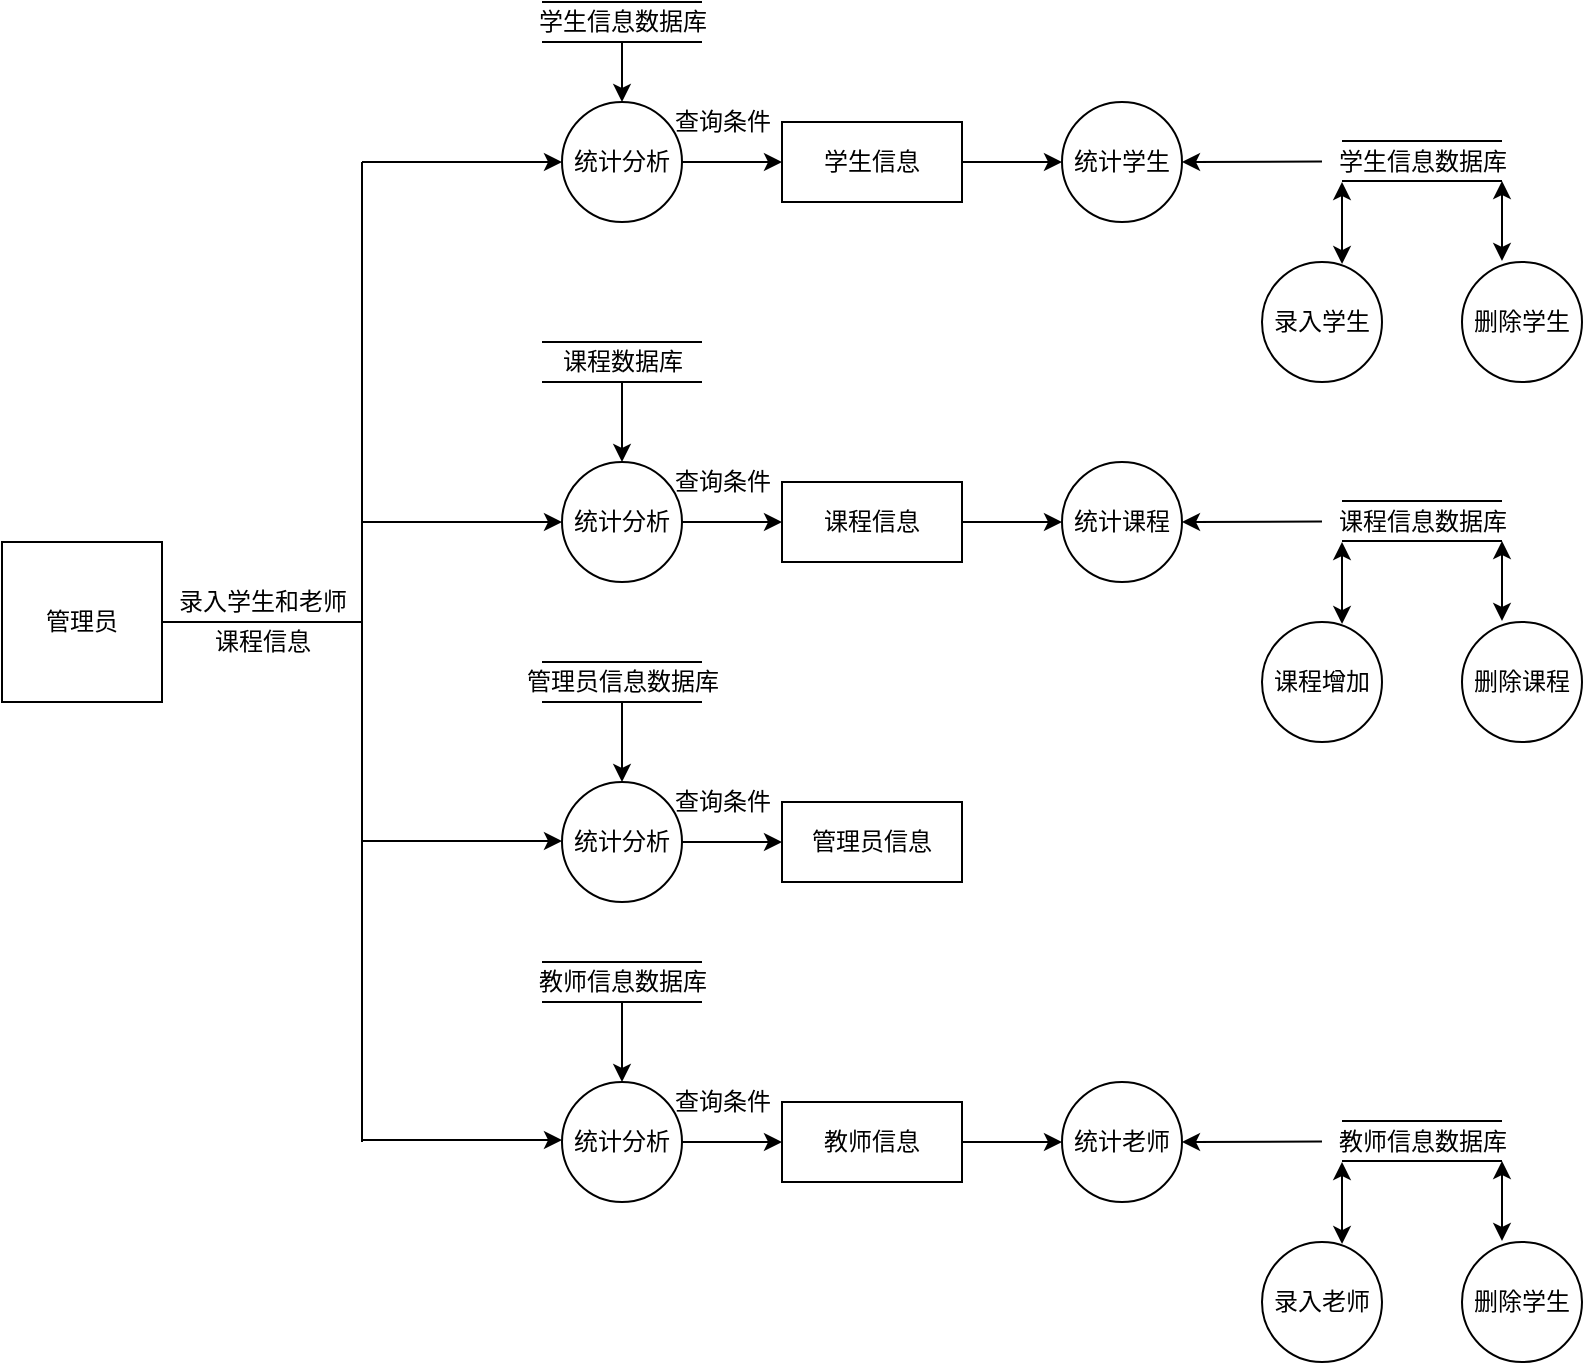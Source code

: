 <mxfile version="15.8.3" type="github"><diagram id="ByggEnszYyKWm6Nwyc_5" name="Page-1"><mxGraphModel dx="2310" dy="814" grid="1" gridSize="10" guides="1" tooltips="1" connect="1" arrows="1" fold="1" page="1" pageScale="1" pageWidth="827" pageHeight="1169" math="0" shadow="0"><root><mxCell id="0"/><mxCell id="1" parent="0"/><mxCell id="ggCrl_D6ULMrcmMWVucV-1" value="管理员" style="whiteSpace=wrap;html=1;aspect=fixed;" vertex="1" parent="1"><mxGeometry x="-20" y="280" width="80" height="80" as="geometry"/></mxCell><mxCell id="ggCrl_D6ULMrcmMWVucV-2" value="" style="endArrow=none;html=1;rounded=0;exitX=1;exitY=0.5;exitDx=0;exitDy=0;" edge="1" parent="1" source="ggCrl_D6ULMrcmMWVucV-1"><mxGeometry width="50" height="50" relative="1" as="geometry"><mxPoint x="160" y="370" as="sourcePoint"/><mxPoint x="160" y="320" as="targetPoint"/></mxGeometry></mxCell><mxCell id="ggCrl_D6ULMrcmMWVucV-3" value="" style="endArrow=none;html=1;rounded=0;" edge="1" parent="1"><mxGeometry width="50" height="50" relative="1" as="geometry"><mxPoint x="160" y="580" as="sourcePoint"/><mxPoint x="160" y="90" as="targetPoint"/></mxGeometry></mxCell><mxCell id="ggCrl_D6ULMrcmMWVucV-4" value="" style="endArrow=classic;html=1;rounded=0;" edge="1" parent="1"><mxGeometry width="50" height="50" relative="1" as="geometry"><mxPoint x="160" y="90" as="sourcePoint"/><mxPoint x="260" y="90" as="targetPoint"/></mxGeometry></mxCell><mxCell id="ggCrl_D6ULMrcmMWVucV-5" value="统计分析" style="ellipse;whiteSpace=wrap;html=1;aspect=fixed;" vertex="1" parent="1"><mxGeometry x="260" y="60" width="60" height="60" as="geometry"/></mxCell><mxCell id="ggCrl_D6ULMrcmMWVucV-6" value="" style="endArrow=none;html=1;rounded=0;" edge="1" parent="1"><mxGeometry width="50" height="50" relative="1" as="geometry"><mxPoint x="250" y="10" as="sourcePoint"/><mxPoint x="330" y="10" as="targetPoint"/></mxGeometry></mxCell><mxCell id="ggCrl_D6ULMrcmMWVucV-7" value="" style="endArrow=none;html=1;rounded=0;" edge="1" parent="1"><mxGeometry width="50" height="50" relative="1" as="geometry"><mxPoint x="250" y="30" as="sourcePoint"/><mxPoint x="330" y="30" as="targetPoint"/></mxGeometry></mxCell><mxCell id="ggCrl_D6ULMrcmMWVucV-8" value="学生信息数据库" style="text;html=1;align=center;verticalAlign=middle;resizable=0;points=[];autosize=1;strokeColor=none;fillColor=none;" vertex="1" parent="1"><mxGeometry x="240" y="10" width="100" height="20" as="geometry"/></mxCell><mxCell id="ggCrl_D6ULMrcmMWVucV-9" value="" style="endArrow=classic;html=1;rounded=0;entryX=0.5;entryY=0;entryDx=0;entryDy=0;" edge="1" parent="1" source="ggCrl_D6ULMrcmMWVucV-8" target="ggCrl_D6ULMrcmMWVucV-5"><mxGeometry width="50" height="50" relative="1" as="geometry"><mxPoint x="370" y="50" as="sourcePoint"/><mxPoint x="310" y="50" as="targetPoint"/></mxGeometry></mxCell><mxCell id="ggCrl_D6ULMrcmMWVucV-10" value="学生信息" style="rounded=0;whiteSpace=wrap;html=1;" vertex="1" parent="1"><mxGeometry x="370" y="70" width="90" height="40" as="geometry"/></mxCell><mxCell id="ggCrl_D6ULMrcmMWVucV-11" value="" style="endArrow=classic;html=1;rounded=0;exitX=1;exitY=0.5;exitDx=0;exitDy=0;entryX=0;entryY=0.5;entryDx=0;entryDy=0;" edge="1" parent="1" source="ggCrl_D6ULMrcmMWVucV-5" target="ggCrl_D6ULMrcmMWVucV-10"><mxGeometry width="50" height="50" relative="1" as="geometry"><mxPoint x="390" y="230" as="sourcePoint"/><mxPoint x="440" y="180" as="targetPoint"/></mxGeometry></mxCell><mxCell id="ggCrl_D6ULMrcmMWVucV-12" value="统计学生" style="ellipse;whiteSpace=wrap;html=1;aspect=fixed;" vertex="1" parent="1"><mxGeometry x="510" y="60" width="60" height="60" as="geometry"/></mxCell><mxCell id="ggCrl_D6ULMrcmMWVucV-14" value="" style="endArrow=none;html=1;rounded=0;" edge="1" parent="1"><mxGeometry width="50" height="50" relative="1" as="geometry"><mxPoint x="650" y="79.5" as="sourcePoint"/><mxPoint x="730" y="79.5" as="targetPoint"/></mxGeometry></mxCell><mxCell id="ggCrl_D6ULMrcmMWVucV-15" value="" style="endArrow=none;html=1;rounded=0;" edge="1" parent="1"><mxGeometry width="50" height="50" relative="1" as="geometry"><mxPoint x="650" y="99.5" as="sourcePoint"/><mxPoint x="730" y="99.5" as="targetPoint"/></mxGeometry></mxCell><mxCell id="ggCrl_D6ULMrcmMWVucV-16" value="学生信息数据库" style="text;html=1;align=center;verticalAlign=middle;resizable=0;points=[];autosize=1;strokeColor=none;fillColor=none;" vertex="1" parent="1"><mxGeometry x="640" y="79.5" width="100" height="20" as="geometry"/></mxCell><mxCell id="ggCrl_D6ULMrcmMWVucV-17" value="" style="endArrow=classic;html=1;rounded=0;entryX=1;entryY=0.5;entryDx=0;entryDy=0;" edge="1" parent="1" source="ggCrl_D6ULMrcmMWVucV-16" target="ggCrl_D6ULMrcmMWVucV-12"><mxGeometry width="50" height="50" relative="1" as="geometry"><mxPoint x="490" y="230" as="sourcePoint"/><mxPoint x="540" y="180" as="targetPoint"/></mxGeometry></mxCell><mxCell id="ggCrl_D6ULMrcmMWVucV-18" value="统计分析" style="ellipse;whiteSpace=wrap;html=1;aspect=fixed;" vertex="1" parent="1"><mxGeometry x="260" y="240" width="60" height="60" as="geometry"/></mxCell><mxCell id="ggCrl_D6ULMrcmMWVucV-19" value="" style="endArrow=none;html=1;rounded=0;" edge="1" parent="1"><mxGeometry width="50" height="50" relative="1" as="geometry"><mxPoint x="250" y="180" as="sourcePoint"/><mxPoint x="330" y="180" as="targetPoint"/></mxGeometry></mxCell><mxCell id="ggCrl_D6ULMrcmMWVucV-20" value="" style="endArrow=none;html=1;rounded=0;" edge="1" parent="1"><mxGeometry width="50" height="50" relative="1" as="geometry"><mxPoint x="250" y="200" as="sourcePoint"/><mxPoint x="330" y="200" as="targetPoint"/></mxGeometry></mxCell><mxCell id="ggCrl_D6ULMrcmMWVucV-21" value="课程数据库" style="text;html=1;align=center;verticalAlign=middle;resizable=0;points=[];autosize=1;strokeColor=none;fillColor=none;" vertex="1" parent="1"><mxGeometry x="250" y="180" width="80" height="20" as="geometry"/></mxCell><mxCell id="ggCrl_D6ULMrcmMWVucV-22" value="" style="endArrow=classic;html=1;rounded=0;entryX=0.5;entryY=0;entryDx=0;entryDy=0;" edge="1" parent="1" source="ggCrl_D6ULMrcmMWVucV-21" target="ggCrl_D6ULMrcmMWVucV-18"><mxGeometry width="50" height="50" relative="1" as="geometry"><mxPoint x="370" y="230" as="sourcePoint"/><mxPoint x="310" y="230" as="targetPoint"/></mxGeometry></mxCell><mxCell id="ggCrl_D6ULMrcmMWVucV-23" value="课程信息" style="rounded=0;whiteSpace=wrap;html=1;" vertex="1" parent="1"><mxGeometry x="370" y="250" width="90" height="40" as="geometry"/></mxCell><mxCell id="ggCrl_D6ULMrcmMWVucV-24" value="" style="endArrow=classic;html=1;rounded=0;exitX=1;exitY=0.5;exitDx=0;exitDy=0;entryX=0;entryY=0.5;entryDx=0;entryDy=0;" edge="1" parent="1" source="ggCrl_D6ULMrcmMWVucV-18" target="ggCrl_D6ULMrcmMWVucV-23"><mxGeometry width="50" height="50" relative="1" as="geometry"><mxPoint x="390" y="410" as="sourcePoint"/><mxPoint x="440" y="360" as="targetPoint"/></mxGeometry></mxCell><mxCell id="ggCrl_D6ULMrcmMWVucV-25" value="统计分析" style="ellipse;whiteSpace=wrap;html=1;aspect=fixed;" vertex="1" parent="1"><mxGeometry x="260" y="400" width="60" height="60" as="geometry"/></mxCell><mxCell id="ggCrl_D6ULMrcmMWVucV-26" value="" style="endArrow=none;html=1;rounded=0;" edge="1" parent="1"><mxGeometry width="50" height="50" relative="1" as="geometry"><mxPoint x="250" y="340" as="sourcePoint"/><mxPoint x="330" y="340" as="targetPoint"/></mxGeometry></mxCell><mxCell id="ggCrl_D6ULMrcmMWVucV-27" value="" style="endArrow=none;html=1;rounded=0;" edge="1" parent="1"><mxGeometry width="50" height="50" relative="1" as="geometry"><mxPoint x="250" y="360" as="sourcePoint"/><mxPoint x="330" y="360" as="targetPoint"/></mxGeometry></mxCell><mxCell id="ggCrl_D6ULMrcmMWVucV-28" value="管理员信息数据库" style="text;html=1;align=center;verticalAlign=middle;resizable=0;points=[];autosize=1;strokeColor=none;fillColor=none;" vertex="1" parent="1"><mxGeometry x="235" y="340" width="110" height="20" as="geometry"/></mxCell><mxCell id="ggCrl_D6ULMrcmMWVucV-29" value="" style="endArrow=classic;html=1;rounded=0;entryX=0.5;entryY=0;entryDx=0;entryDy=0;" edge="1" parent="1" source="ggCrl_D6ULMrcmMWVucV-28" target="ggCrl_D6ULMrcmMWVucV-25"><mxGeometry width="50" height="50" relative="1" as="geometry"><mxPoint x="370" y="390" as="sourcePoint"/><mxPoint x="310" y="390" as="targetPoint"/></mxGeometry></mxCell><mxCell id="ggCrl_D6ULMrcmMWVucV-30" value="管理员信息" style="rounded=0;whiteSpace=wrap;html=1;" vertex="1" parent="1"><mxGeometry x="370" y="410" width="90" height="40" as="geometry"/></mxCell><mxCell id="ggCrl_D6ULMrcmMWVucV-31" value="" style="endArrow=classic;html=1;rounded=0;exitX=1;exitY=0.5;exitDx=0;exitDy=0;entryX=0;entryY=0.5;entryDx=0;entryDy=0;" edge="1" parent="1" source="ggCrl_D6ULMrcmMWVucV-25" target="ggCrl_D6ULMrcmMWVucV-30"><mxGeometry width="50" height="50" relative="1" as="geometry"><mxPoint x="390" y="570" as="sourcePoint"/><mxPoint x="440" y="520" as="targetPoint"/></mxGeometry></mxCell><mxCell id="ggCrl_D6ULMrcmMWVucV-32" value="统计分析" style="ellipse;whiteSpace=wrap;html=1;aspect=fixed;" vertex="1" parent="1"><mxGeometry x="260" y="550" width="60" height="60" as="geometry"/></mxCell><mxCell id="ggCrl_D6ULMrcmMWVucV-33" value="" style="endArrow=none;html=1;rounded=0;" edge="1" parent="1"><mxGeometry width="50" height="50" relative="1" as="geometry"><mxPoint x="250" y="490" as="sourcePoint"/><mxPoint x="330" y="490" as="targetPoint"/></mxGeometry></mxCell><mxCell id="ggCrl_D6ULMrcmMWVucV-34" value="" style="endArrow=none;html=1;rounded=0;" edge="1" parent="1"><mxGeometry width="50" height="50" relative="1" as="geometry"><mxPoint x="250" y="510" as="sourcePoint"/><mxPoint x="330" y="510" as="targetPoint"/></mxGeometry></mxCell><mxCell id="ggCrl_D6ULMrcmMWVucV-35" value="教师信息数据库" style="text;html=1;align=center;verticalAlign=middle;resizable=0;points=[];autosize=1;strokeColor=none;fillColor=none;" vertex="1" parent="1"><mxGeometry x="240" y="490" width="100" height="20" as="geometry"/></mxCell><mxCell id="ggCrl_D6ULMrcmMWVucV-36" value="" style="endArrow=classic;html=1;rounded=0;entryX=0.5;entryY=0;entryDx=0;entryDy=0;" edge="1" parent="1" source="ggCrl_D6ULMrcmMWVucV-35" target="ggCrl_D6ULMrcmMWVucV-32"><mxGeometry width="50" height="50" relative="1" as="geometry"><mxPoint x="370" y="540" as="sourcePoint"/><mxPoint x="310" y="540" as="targetPoint"/></mxGeometry></mxCell><mxCell id="ggCrl_D6ULMrcmMWVucV-37" value="教师信息" style="rounded=0;whiteSpace=wrap;html=1;" vertex="1" parent="1"><mxGeometry x="370" y="560" width="90" height="40" as="geometry"/></mxCell><mxCell id="ggCrl_D6ULMrcmMWVucV-38" value="" style="endArrow=classic;html=1;rounded=0;exitX=1;exitY=0.5;exitDx=0;exitDy=0;entryX=0;entryY=0.5;entryDx=0;entryDy=0;" edge="1" parent="1" source="ggCrl_D6ULMrcmMWVucV-32" target="ggCrl_D6ULMrcmMWVucV-37"><mxGeometry width="50" height="50" relative="1" as="geometry"><mxPoint x="390" y="720" as="sourcePoint"/><mxPoint x="440" y="670" as="targetPoint"/></mxGeometry></mxCell><mxCell id="ggCrl_D6ULMrcmMWVucV-39" value="" style="endArrow=classic;html=1;rounded=0;entryX=0;entryY=0.5;entryDx=0;entryDy=0;exitX=1;exitY=0.5;exitDx=0;exitDy=0;" edge="1" parent="1" source="ggCrl_D6ULMrcmMWVucV-10" target="ggCrl_D6ULMrcmMWVucV-12"><mxGeometry width="50" height="50" relative="1" as="geometry"><mxPoint x="490" y="220" as="sourcePoint"/><mxPoint x="540" y="170" as="targetPoint"/></mxGeometry></mxCell><mxCell id="ggCrl_D6ULMrcmMWVucV-40" value="录入学生" style="ellipse;whiteSpace=wrap;html=1;aspect=fixed;" vertex="1" parent="1"><mxGeometry x="610" y="140" width="60" height="60" as="geometry"/></mxCell><mxCell id="ggCrl_D6ULMrcmMWVucV-41" value="删除学生" style="ellipse;whiteSpace=wrap;html=1;aspect=fixed;" vertex="1" parent="1"><mxGeometry x="710" y="140" width="60" height="60" as="geometry"/></mxCell><mxCell id="ggCrl_D6ULMrcmMWVucV-42" value="" style="endArrow=classic;startArrow=classic;html=1;rounded=0;entryX=0.667;entryY=0.017;entryDx=0;entryDy=0;entryPerimeter=0;" edge="1" parent="1" target="ggCrl_D6ULMrcmMWVucV-40"><mxGeometry width="50" height="50" relative="1" as="geometry"><mxPoint x="650" y="100" as="sourcePoint"/><mxPoint x="660" y="130" as="targetPoint"/></mxGeometry></mxCell><mxCell id="ggCrl_D6ULMrcmMWVucV-43" value="" style="endArrow=classic;startArrow=classic;html=1;rounded=0;entryX=0.5;entryY=0;entryDx=0;entryDy=0;" edge="1" parent="1"><mxGeometry width="50" height="50" relative="1" as="geometry"><mxPoint x="730" y="99.5" as="sourcePoint"/><mxPoint x="730" y="139.5" as="targetPoint"/></mxGeometry></mxCell><mxCell id="ggCrl_D6ULMrcmMWVucV-44" value="统计课程" style="ellipse;whiteSpace=wrap;html=1;aspect=fixed;" vertex="1" parent="1"><mxGeometry x="510" y="240" width="60" height="60" as="geometry"/></mxCell><mxCell id="ggCrl_D6ULMrcmMWVucV-45" value="" style="endArrow=none;html=1;rounded=0;" edge="1" parent="1"><mxGeometry width="50" height="50" relative="1" as="geometry"><mxPoint x="650" y="259.5" as="sourcePoint"/><mxPoint x="730" y="259.5" as="targetPoint"/></mxGeometry></mxCell><mxCell id="ggCrl_D6ULMrcmMWVucV-46" value="" style="endArrow=none;html=1;rounded=0;" edge="1" parent="1"><mxGeometry width="50" height="50" relative="1" as="geometry"><mxPoint x="650" y="279.5" as="sourcePoint"/><mxPoint x="730" y="279.5" as="targetPoint"/></mxGeometry></mxCell><mxCell id="ggCrl_D6ULMrcmMWVucV-47" value="课程信息数据库" style="text;html=1;align=center;verticalAlign=middle;resizable=0;points=[];autosize=1;strokeColor=none;fillColor=none;" vertex="1" parent="1"><mxGeometry x="640" y="259.5" width="100" height="20" as="geometry"/></mxCell><mxCell id="ggCrl_D6ULMrcmMWVucV-48" value="" style="endArrow=classic;html=1;rounded=0;entryX=1;entryY=0.5;entryDx=0;entryDy=0;" edge="1" parent="1" source="ggCrl_D6ULMrcmMWVucV-47" target="ggCrl_D6ULMrcmMWVucV-44"><mxGeometry width="50" height="50" relative="1" as="geometry"><mxPoint x="490" y="410" as="sourcePoint"/><mxPoint x="540" y="360" as="targetPoint"/></mxGeometry></mxCell><mxCell id="ggCrl_D6ULMrcmMWVucV-49" value="" style="endArrow=classic;html=1;rounded=0;entryX=0;entryY=0.5;entryDx=0;entryDy=0;exitX=1;exitY=0.5;exitDx=0;exitDy=0;" edge="1" parent="1" target="ggCrl_D6ULMrcmMWVucV-44"><mxGeometry width="50" height="50" relative="1" as="geometry"><mxPoint x="460" y="270" as="sourcePoint"/><mxPoint x="540" y="350" as="targetPoint"/></mxGeometry></mxCell><mxCell id="ggCrl_D6ULMrcmMWVucV-50" value="课程增加" style="ellipse;whiteSpace=wrap;html=1;aspect=fixed;" vertex="1" parent="1"><mxGeometry x="610" y="320" width="60" height="60" as="geometry"/></mxCell><mxCell id="ggCrl_D6ULMrcmMWVucV-51" value="删除课程" style="ellipse;whiteSpace=wrap;html=1;aspect=fixed;" vertex="1" parent="1"><mxGeometry x="710" y="320" width="60" height="60" as="geometry"/></mxCell><mxCell id="ggCrl_D6ULMrcmMWVucV-52" value="" style="endArrow=classic;startArrow=classic;html=1;rounded=0;entryX=0.667;entryY=0.017;entryDx=0;entryDy=0;entryPerimeter=0;" edge="1" parent="1" target="ggCrl_D6ULMrcmMWVucV-50"><mxGeometry width="50" height="50" relative="1" as="geometry"><mxPoint x="650" y="280" as="sourcePoint"/><mxPoint x="660" y="310" as="targetPoint"/></mxGeometry></mxCell><mxCell id="ggCrl_D6ULMrcmMWVucV-53" value="" style="endArrow=classic;startArrow=classic;html=1;rounded=0;entryX=0.5;entryY=0;entryDx=0;entryDy=0;" edge="1" parent="1"><mxGeometry width="50" height="50" relative="1" as="geometry"><mxPoint x="730" y="279.5" as="sourcePoint"/><mxPoint x="730" y="319.5" as="targetPoint"/></mxGeometry></mxCell><mxCell id="ggCrl_D6ULMrcmMWVucV-54" value="统计老师" style="ellipse;whiteSpace=wrap;html=1;aspect=fixed;" vertex="1" parent="1"><mxGeometry x="510" y="550" width="60" height="60" as="geometry"/></mxCell><mxCell id="ggCrl_D6ULMrcmMWVucV-55" value="" style="endArrow=none;html=1;rounded=0;" edge="1" parent="1"><mxGeometry width="50" height="50" relative="1" as="geometry"><mxPoint x="650" y="569.5" as="sourcePoint"/><mxPoint x="730" y="569.5" as="targetPoint"/></mxGeometry></mxCell><mxCell id="ggCrl_D6ULMrcmMWVucV-56" value="" style="endArrow=none;html=1;rounded=0;" edge="1" parent="1"><mxGeometry width="50" height="50" relative="1" as="geometry"><mxPoint x="650" y="589.5" as="sourcePoint"/><mxPoint x="730" y="589.5" as="targetPoint"/></mxGeometry></mxCell><mxCell id="ggCrl_D6ULMrcmMWVucV-57" value="教师信息数据库" style="text;html=1;align=center;verticalAlign=middle;resizable=0;points=[];autosize=1;strokeColor=none;fillColor=none;" vertex="1" parent="1"><mxGeometry x="640" y="569.5" width="100" height="20" as="geometry"/></mxCell><mxCell id="ggCrl_D6ULMrcmMWVucV-58" value="" style="endArrow=classic;html=1;rounded=0;entryX=1;entryY=0.5;entryDx=0;entryDy=0;" edge="1" parent="1" source="ggCrl_D6ULMrcmMWVucV-57" target="ggCrl_D6ULMrcmMWVucV-54"><mxGeometry width="50" height="50" relative="1" as="geometry"><mxPoint x="490" y="720" as="sourcePoint"/><mxPoint x="540" y="670" as="targetPoint"/></mxGeometry></mxCell><mxCell id="ggCrl_D6ULMrcmMWVucV-59" value="" style="endArrow=classic;html=1;rounded=0;entryX=0;entryY=0.5;entryDx=0;entryDy=0;exitX=1;exitY=0.5;exitDx=0;exitDy=0;" edge="1" parent="1" target="ggCrl_D6ULMrcmMWVucV-54"><mxGeometry width="50" height="50" relative="1" as="geometry"><mxPoint x="460" y="580" as="sourcePoint"/><mxPoint x="540" y="660" as="targetPoint"/></mxGeometry></mxCell><mxCell id="ggCrl_D6ULMrcmMWVucV-60" value="录入老师" style="ellipse;whiteSpace=wrap;html=1;aspect=fixed;" vertex="1" parent="1"><mxGeometry x="610" y="630" width="60" height="60" as="geometry"/></mxCell><mxCell id="ggCrl_D6ULMrcmMWVucV-61" value="删除学生" style="ellipse;whiteSpace=wrap;html=1;aspect=fixed;" vertex="1" parent="1"><mxGeometry x="710" y="630" width="60" height="60" as="geometry"/></mxCell><mxCell id="ggCrl_D6ULMrcmMWVucV-62" value="" style="endArrow=classic;startArrow=classic;html=1;rounded=0;entryX=0.667;entryY=0.017;entryDx=0;entryDy=0;entryPerimeter=0;" edge="1" parent="1" target="ggCrl_D6ULMrcmMWVucV-60"><mxGeometry width="50" height="50" relative="1" as="geometry"><mxPoint x="650" y="590" as="sourcePoint"/><mxPoint x="660" y="620" as="targetPoint"/></mxGeometry></mxCell><mxCell id="ggCrl_D6ULMrcmMWVucV-63" value="" style="endArrow=classic;startArrow=classic;html=1;rounded=0;entryX=0.5;entryY=0;entryDx=0;entryDy=0;" edge="1" parent="1"><mxGeometry width="50" height="50" relative="1" as="geometry"><mxPoint x="730" y="589.5" as="sourcePoint"/><mxPoint x="730" y="629.5" as="targetPoint"/></mxGeometry></mxCell><mxCell id="ggCrl_D6ULMrcmMWVucV-64" value="" style="endArrow=classic;html=1;rounded=0;entryX=0;entryY=0.5;entryDx=0;entryDy=0;" edge="1" parent="1" target="ggCrl_D6ULMrcmMWVucV-18"><mxGeometry width="50" height="50" relative="1" as="geometry"><mxPoint x="160" y="270" as="sourcePoint"/><mxPoint x="230" y="270" as="targetPoint"/></mxGeometry></mxCell><mxCell id="ggCrl_D6ULMrcmMWVucV-65" value="" style="endArrow=classic;html=1;rounded=0;entryX=0;entryY=0.5;entryDx=0;entryDy=0;" edge="1" parent="1"><mxGeometry width="50" height="50" relative="1" as="geometry"><mxPoint x="160" y="429.5" as="sourcePoint"/><mxPoint x="260" y="429.5" as="targetPoint"/></mxGeometry></mxCell><mxCell id="ggCrl_D6ULMrcmMWVucV-66" value="" style="endArrow=classic;html=1;rounded=0;entryX=0;entryY=0.5;entryDx=0;entryDy=0;" edge="1" parent="1"><mxGeometry width="50" height="50" relative="1" as="geometry"><mxPoint x="160" y="579" as="sourcePoint"/><mxPoint x="260" y="579" as="targetPoint"/></mxGeometry></mxCell><mxCell id="ggCrl_D6ULMrcmMWVucV-67" value="查询条件" style="text;html=1;align=center;verticalAlign=middle;resizable=0;points=[];autosize=1;strokeColor=none;fillColor=none;" vertex="1" parent="1"><mxGeometry x="310" y="60" width="60" height="20" as="geometry"/></mxCell><mxCell id="ggCrl_D6ULMrcmMWVucV-68" value="查询条件" style="text;html=1;align=center;verticalAlign=middle;resizable=0;points=[];autosize=1;strokeColor=none;fillColor=none;" vertex="1" parent="1"><mxGeometry x="310" y="240" width="60" height="20" as="geometry"/></mxCell><mxCell id="ggCrl_D6ULMrcmMWVucV-69" value="查询条件" style="text;html=1;align=center;verticalAlign=middle;resizable=0;points=[];autosize=1;strokeColor=none;fillColor=none;" vertex="1" parent="1"><mxGeometry x="310" y="400" width="60" height="20" as="geometry"/></mxCell><mxCell id="ggCrl_D6ULMrcmMWVucV-70" value="查询条件" style="text;html=1;align=center;verticalAlign=middle;resizable=0;points=[];autosize=1;strokeColor=none;fillColor=none;" vertex="1" parent="1"><mxGeometry x="310" y="549.5" width="60" height="20" as="geometry"/></mxCell><mxCell id="ggCrl_D6ULMrcmMWVucV-71" value="录入学生和老师" style="text;html=1;align=center;verticalAlign=middle;resizable=0;points=[];autosize=1;strokeColor=none;fillColor=none;" vertex="1" parent="1"><mxGeometry x="60" y="300" width="100" height="20" as="geometry"/></mxCell><mxCell id="ggCrl_D6ULMrcmMWVucV-72" value="课程信息" style="text;html=1;align=center;verticalAlign=middle;resizable=0;points=[];autosize=1;strokeColor=none;fillColor=none;" vertex="1" parent="1"><mxGeometry x="80" y="320" width="60" height="20" as="geometry"/></mxCell></root></mxGraphModel></diagram></mxfile>